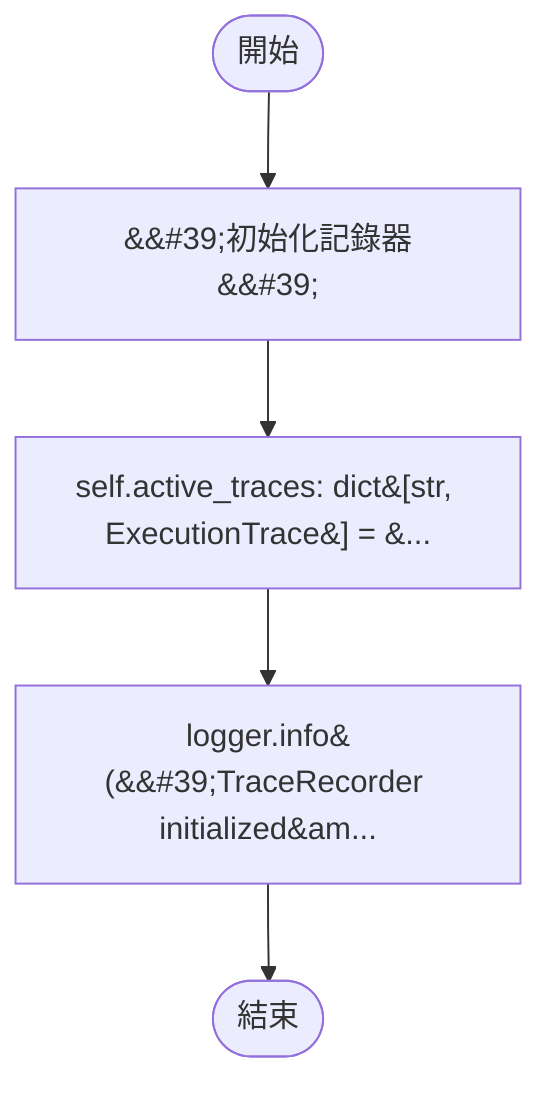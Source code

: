 flowchart TB
    n1([開始])
    n2([結束])
    n3[&amp;&#35;39;初始化記錄器&amp;&#35;39;]
    n4[self.active_traces: dict&#91;str, ExecutionTrace&#93; = &...]
    n5[logger.info&#40;&amp;&#35;39;TraceRecorder initialized&am...]
    n1 --> n3
    n3 --> n4
    n4 --> n5
    n5 --> n2